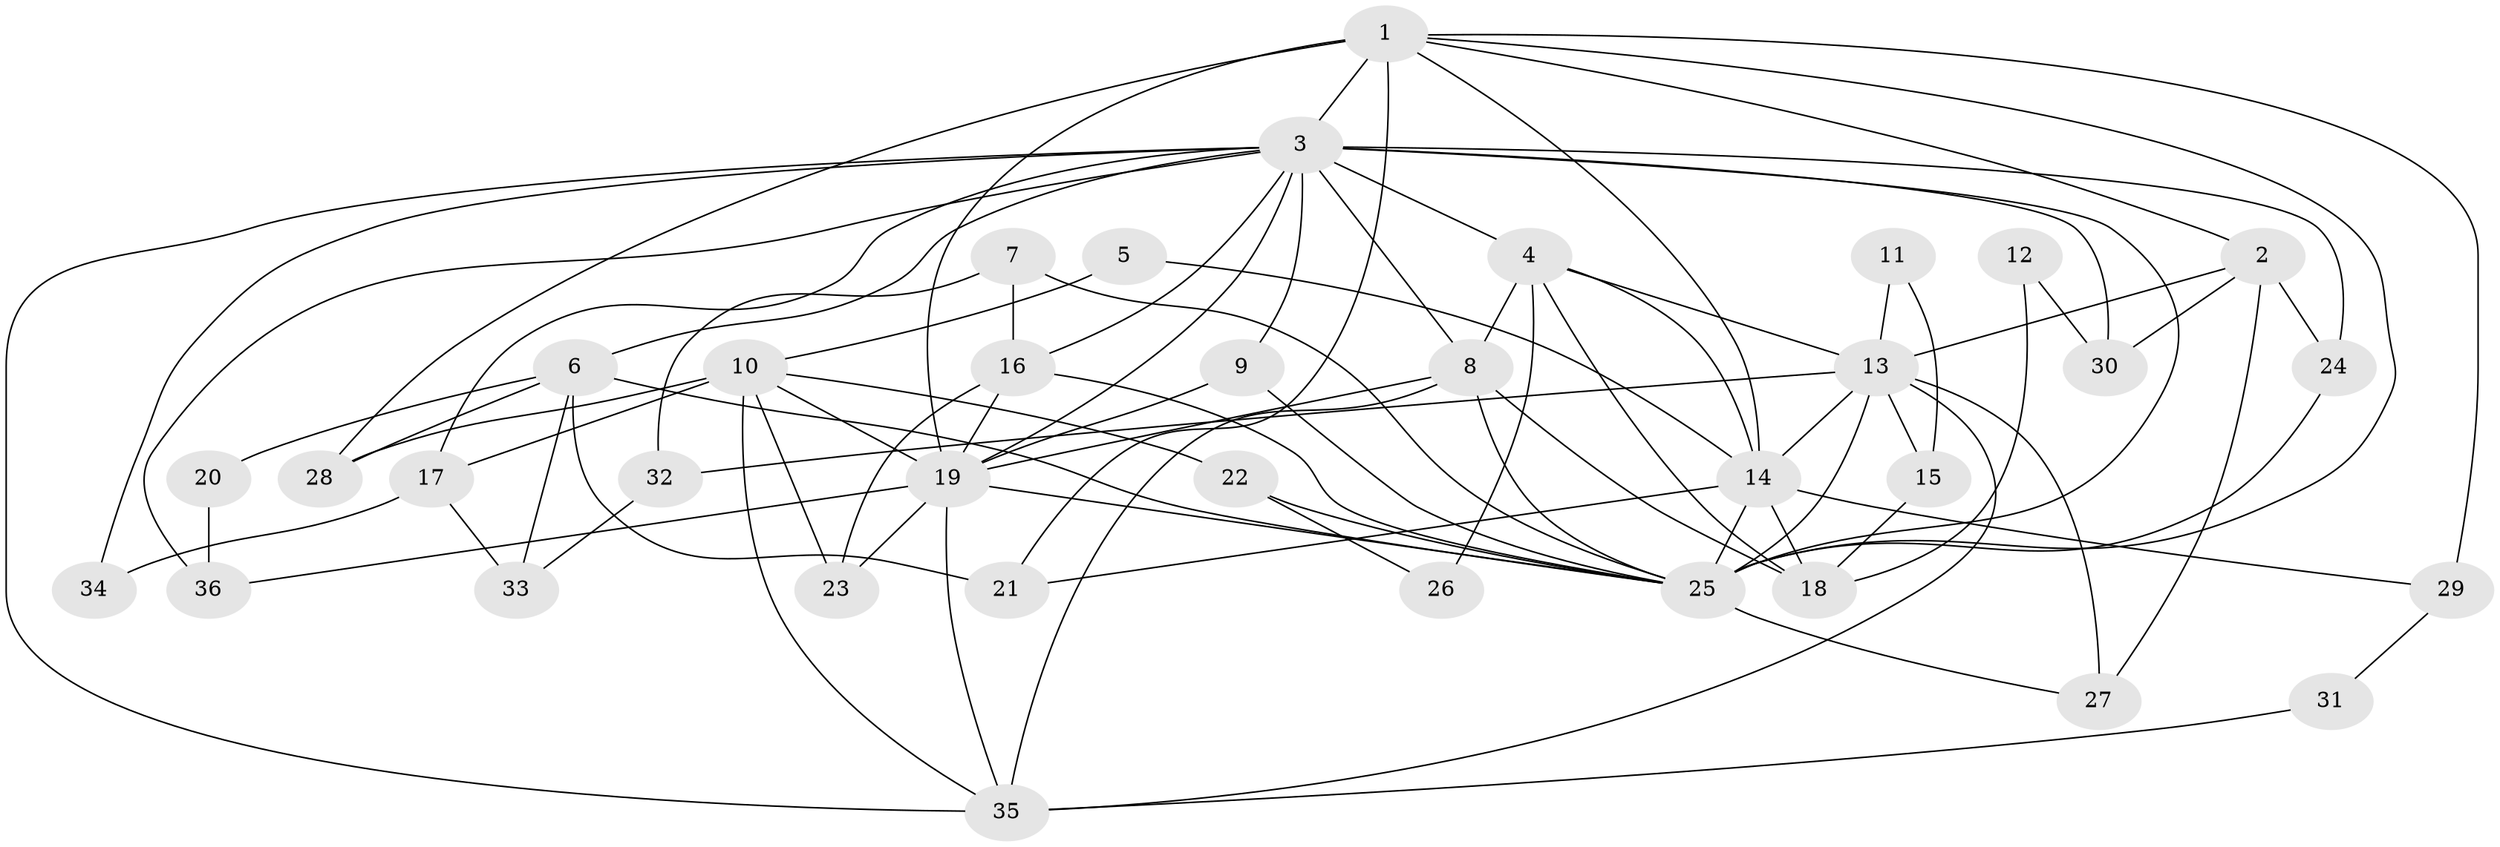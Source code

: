 // original degree distribution, {7: 0.056338028169014086, 4: 0.2112676056338028, 5: 0.1267605633802817, 3: 0.352112676056338, 2: 0.1267605633802817, 8: 0.028169014084507043, 6: 0.09859154929577464}
// Generated by graph-tools (version 1.1) at 2025/51/03/04/25 22:51:12]
// undirected, 36 vertices, 84 edges
graph export_dot {
  node [color=gray90,style=filled];
  1;
  2;
  3;
  4;
  5;
  6;
  7;
  8;
  9;
  10;
  11;
  12;
  13;
  14;
  15;
  16;
  17;
  18;
  19;
  20;
  21;
  22;
  23;
  24;
  25;
  26;
  27;
  28;
  29;
  30;
  31;
  32;
  33;
  34;
  35;
  36;
  1 -- 2 [weight=1.0];
  1 -- 3 [weight=1.0];
  1 -- 14 [weight=1.0];
  1 -- 19 [weight=2.0];
  1 -- 21 [weight=1.0];
  1 -- 25 [weight=1.0];
  1 -- 28 [weight=1.0];
  1 -- 29 [weight=1.0];
  2 -- 13 [weight=2.0];
  2 -- 24 [weight=1.0];
  2 -- 27 [weight=1.0];
  2 -- 30 [weight=1.0];
  3 -- 4 [weight=3.0];
  3 -- 6 [weight=2.0];
  3 -- 8 [weight=1.0];
  3 -- 9 [weight=1.0];
  3 -- 16 [weight=2.0];
  3 -- 17 [weight=1.0];
  3 -- 19 [weight=1.0];
  3 -- 24 [weight=1.0];
  3 -- 25 [weight=2.0];
  3 -- 30 [weight=1.0];
  3 -- 34 [weight=1.0];
  3 -- 35 [weight=1.0];
  3 -- 36 [weight=1.0];
  4 -- 8 [weight=3.0];
  4 -- 13 [weight=2.0];
  4 -- 14 [weight=1.0];
  4 -- 18 [weight=1.0];
  4 -- 26 [weight=1.0];
  5 -- 10 [weight=1.0];
  5 -- 14 [weight=3.0];
  6 -- 20 [weight=1.0];
  6 -- 21 [weight=1.0];
  6 -- 25 [weight=1.0];
  6 -- 28 [weight=1.0];
  6 -- 33 [weight=1.0];
  7 -- 16 [weight=1.0];
  7 -- 25 [weight=1.0];
  7 -- 32 [weight=1.0];
  8 -- 18 [weight=2.0];
  8 -- 19 [weight=2.0];
  8 -- 25 [weight=1.0];
  8 -- 35 [weight=1.0];
  9 -- 19 [weight=1.0];
  9 -- 25 [weight=1.0];
  10 -- 17 [weight=1.0];
  10 -- 19 [weight=1.0];
  10 -- 22 [weight=1.0];
  10 -- 23 [weight=1.0];
  10 -- 28 [weight=1.0];
  10 -- 35 [weight=1.0];
  11 -- 13 [weight=1.0];
  11 -- 15 [weight=1.0];
  12 -- 18 [weight=1.0];
  12 -- 30 [weight=1.0];
  13 -- 14 [weight=1.0];
  13 -- 15 [weight=1.0];
  13 -- 25 [weight=2.0];
  13 -- 27 [weight=2.0];
  13 -- 32 [weight=1.0];
  13 -- 35 [weight=1.0];
  14 -- 18 [weight=1.0];
  14 -- 21 [weight=1.0];
  14 -- 25 [weight=1.0];
  14 -- 29 [weight=1.0];
  15 -- 18 [weight=1.0];
  16 -- 19 [weight=2.0];
  16 -- 23 [weight=1.0];
  16 -- 25 [weight=1.0];
  17 -- 33 [weight=1.0];
  17 -- 34 [weight=1.0];
  19 -- 23 [weight=1.0];
  19 -- 25 [weight=1.0];
  19 -- 35 [weight=1.0];
  19 -- 36 [weight=1.0];
  20 -- 36 [weight=1.0];
  22 -- 25 [weight=1.0];
  22 -- 26 [weight=1.0];
  24 -- 25 [weight=2.0];
  25 -- 27 [weight=1.0];
  29 -- 31 [weight=1.0];
  31 -- 35 [weight=1.0];
  32 -- 33 [weight=1.0];
}
